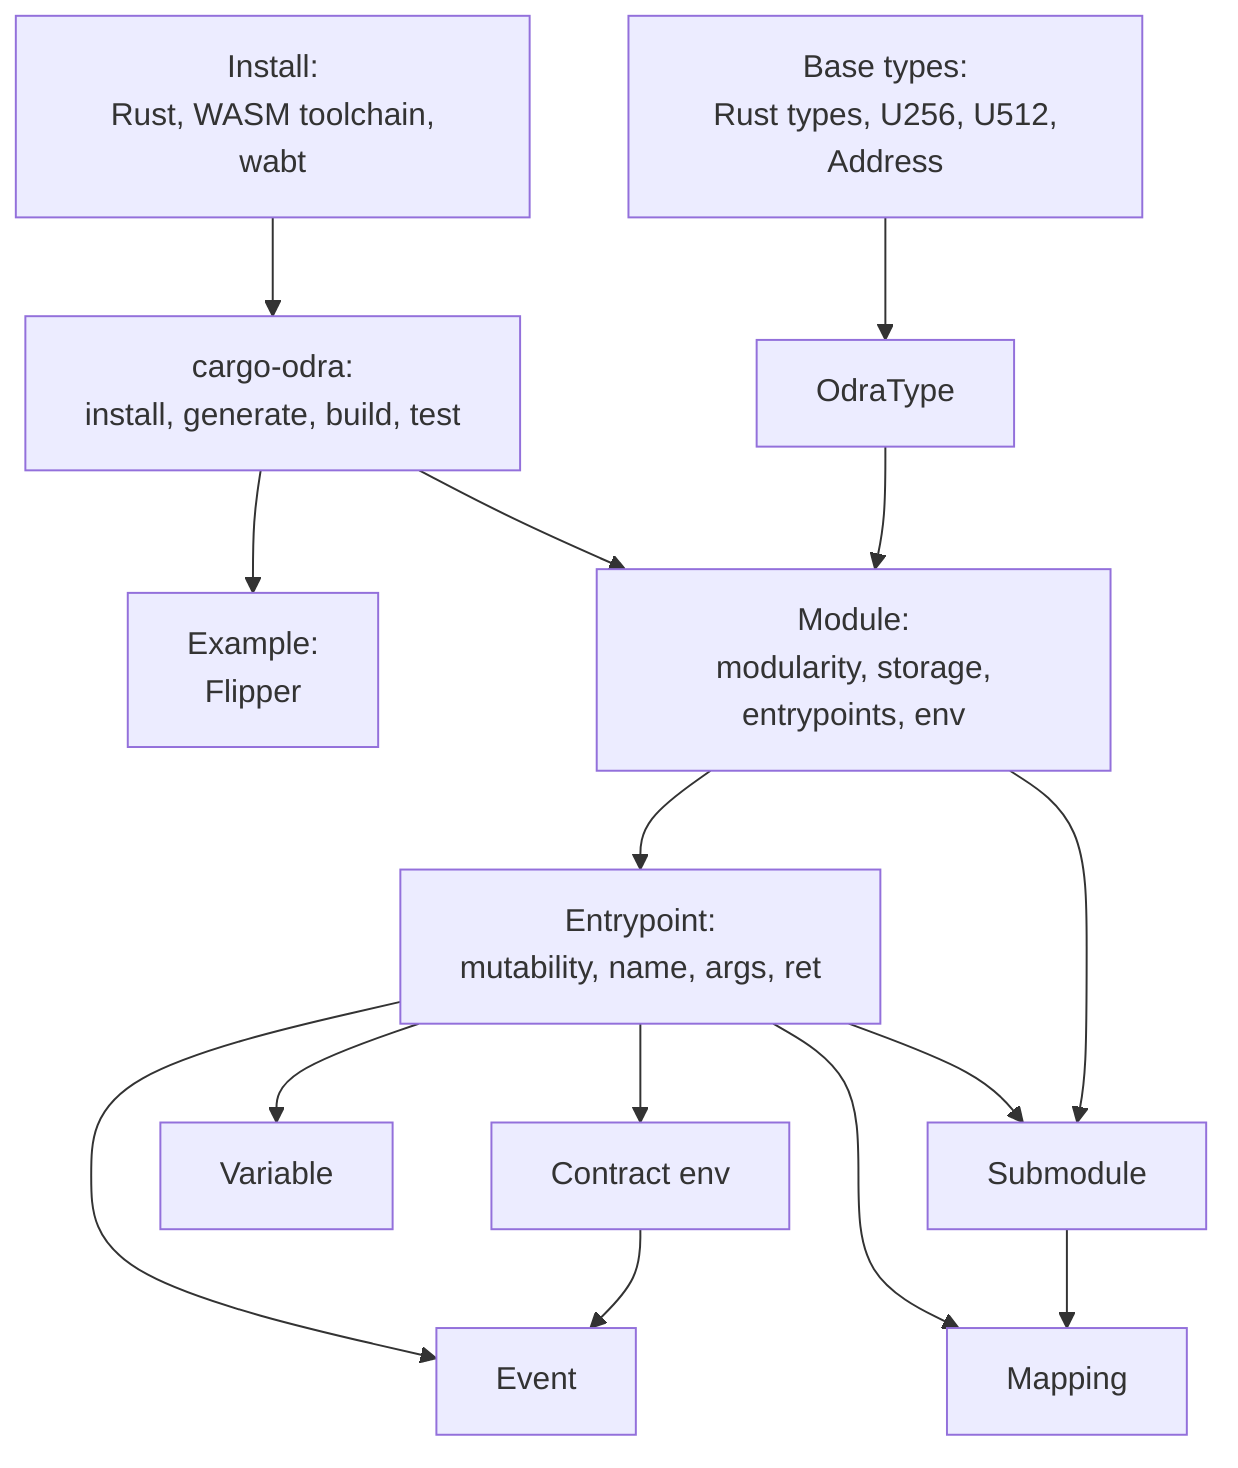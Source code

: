 flowchart TD
    prereqs[Install:\n Rust, WASM toolchain, wabt]

    prereqs --> 
        cargo_odra[cargo-odra:\n install, generate, build, test]
    
    cargo_odra -->
        flipper[Example:\n Flipper]

    base_types[Base types:\n Rust types, U256, U512, Address]

    base_types -->
        odra_type[OdraType] 

    cargo_odra & odra_type -->
        module[Module:\n modularity, storage, entrypoints, env]

    module --> 
        entrypoint[Entrypoint:\n mutability, name, args, ret]

    entrypoint -->
        contract_env[Contract env]

    entrypoint -->
        variable[Variable]

    entrypoint & module -->
        sub_module[Submodule]

    entrypoint & sub_module -->
        mapping[Mapping]

    entrypoint & contract_env -->
        event[Event]